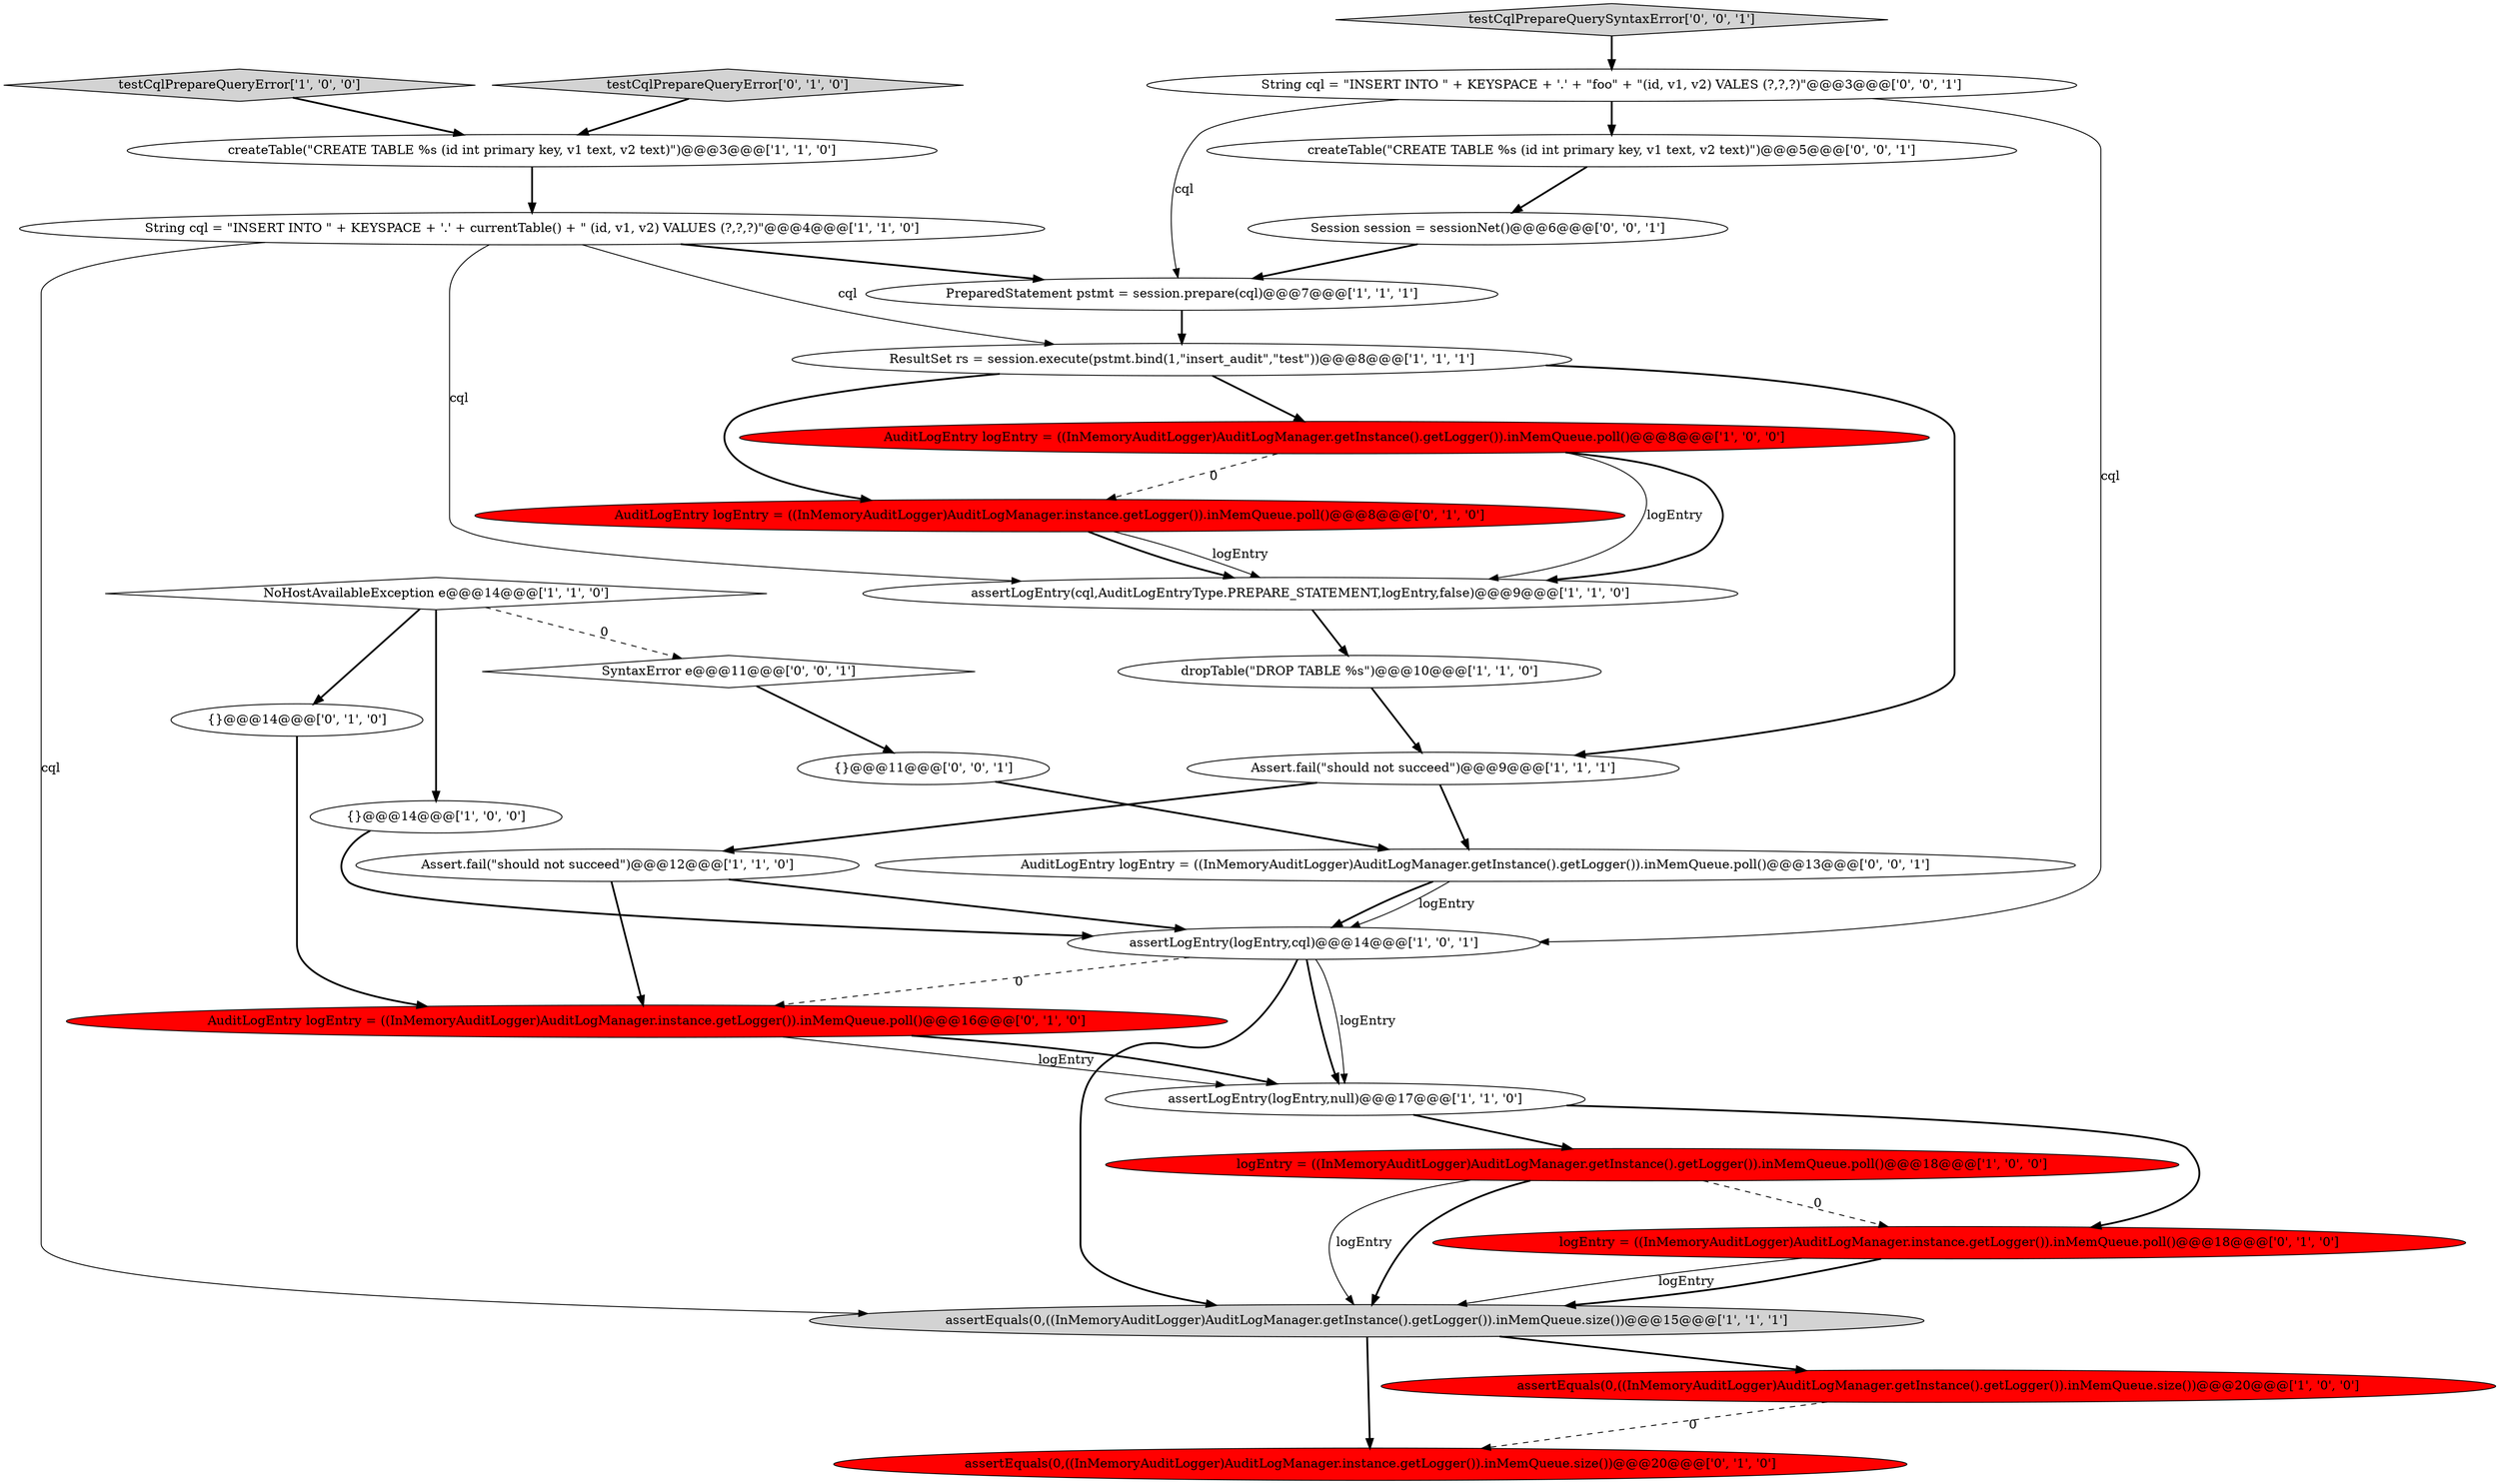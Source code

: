 digraph {
3 [style = filled, label = "assertLogEntry(logEntry,null)@@@17@@@['1', '1', '0']", fillcolor = white, shape = ellipse image = "AAA0AAABBB1BBB"];
21 [style = filled, label = "AuditLogEntry logEntry = ((InMemoryAuditLogger)AuditLogManager.instance.getLogger()).inMemQueue.poll()@@@8@@@['0', '1', '0']", fillcolor = red, shape = ellipse image = "AAA1AAABBB2BBB"];
16 [style = filled, label = "assertLogEntry(cql,AuditLogEntryType.PREPARE_STATEMENT,logEntry,false)@@@9@@@['1', '1', '0']", fillcolor = white, shape = ellipse image = "AAA0AAABBB1BBB"];
28 [style = filled, label = "Session session = sessionNet()@@@6@@@['0', '0', '1']", fillcolor = white, shape = ellipse image = "AAA0AAABBB3BBB"];
14 [style = filled, label = "assertLogEntry(logEntry,cql)@@@14@@@['1', '0', '1']", fillcolor = white, shape = ellipse image = "AAA0AAABBB1BBB"];
18 [style = filled, label = "{}@@@14@@@['0', '1', '0']", fillcolor = white, shape = ellipse image = "AAA0AAABBB2BBB"];
2 [style = filled, label = "{}@@@14@@@['1', '0', '0']", fillcolor = white, shape = ellipse image = "AAA0AAABBB1BBB"];
0 [style = filled, label = "String cql = \"INSERT INTO \" + KEYSPACE + '.' + currentTable() + \" (id, v1, v2) VALUES (?,?,?)\"@@@4@@@['1', '1', '0']", fillcolor = white, shape = ellipse image = "AAA0AAABBB1BBB"];
5 [style = filled, label = "logEntry = ((InMemoryAuditLogger)AuditLogManager.getInstance().getLogger()).inMemQueue.poll()@@@18@@@['1', '0', '0']", fillcolor = red, shape = ellipse image = "AAA1AAABBB1BBB"];
1 [style = filled, label = "PreparedStatement pstmt = session.prepare(cql)@@@7@@@['1', '1', '1']", fillcolor = white, shape = ellipse image = "AAA0AAABBB1BBB"];
8 [style = filled, label = "ResultSet rs = session.execute(pstmt.bind(1,\"insert_audit\",\"test\"))@@@8@@@['1', '1', '1']", fillcolor = white, shape = ellipse image = "AAA0AAABBB1BBB"];
9 [style = filled, label = "assertEquals(0,((InMemoryAuditLogger)AuditLogManager.getInstance().getLogger()).inMemQueue.size())@@@15@@@['1', '1', '1']", fillcolor = lightgray, shape = ellipse image = "AAA0AAABBB1BBB"];
12 [style = filled, label = "AuditLogEntry logEntry = ((InMemoryAuditLogger)AuditLogManager.getInstance().getLogger()).inMemQueue.poll()@@@8@@@['1', '0', '0']", fillcolor = red, shape = ellipse image = "AAA1AAABBB1BBB"];
7 [style = filled, label = "dropTable(\"DROP TABLE %s\")@@@10@@@['1', '1', '0']", fillcolor = white, shape = ellipse image = "AAA0AAABBB1BBB"];
13 [style = filled, label = "assertEquals(0,((InMemoryAuditLogger)AuditLogManager.getInstance().getLogger()).inMemQueue.size())@@@20@@@['1', '0', '0']", fillcolor = red, shape = ellipse image = "AAA1AAABBB1BBB"];
22 [style = filled, label = "assertEquals(0,((InMemoryAuditLogger)AuditLogManager.instance.getLogger()).inMemQueue.size())@@@20@@@['0', '1', '0']", fillcolor = red, shape = ellipse image = "AAA1AAABBB2BBB"];
23 [style = filled, label = "AuditLogEntry logEntry = ((InMemoryAuditLogger)AuditLogManager.getInstance().getLogger()).inMemQueue.poll()@@@13@@@['0', '0', '1']", fillcolor = white, shape = ellipse image = "AAA0AAABBB3BBB"];
25 [style = filled, label = "{}@@@11@@@['0', '0', '1']", fillcolor = white, shape = ellipse image = "AAA0AAABBB3BBB"];
6 [style = filled, label = "Assert.fail(\"should not succeed\")@@@12@@@['1', '1', '0']", fillcolor = white, shape = ellipse image = "AAA0AAABBB1BBB"];
17 [style = filled, label = "logEntry = ((InMemoryAuditLogger)AuditLogManager.instance.getLogger()).inMemQueue.poll()@@@18@@@['0', '1', '0']", fillcolor = red, shape = ellipse image = "AAA1AAABBB2BBB"];
15 [style = filled, label = "NoHostAvailableException e@@@14@@@['1', '1', '0']", fillcolor = white, shape = diamond image = "AAA0AAABBB1BBB"];
24 [style = filled, label = "String cql = \"INSERT INTO \" + KEYSPACE + '.' + \"foo\" + \"(id, v1, v2) VALES (?,?,?)\"@@@3@@@['0', '0', '1']", fillcolor = white, shape = ellipse image = "AAA0AAABBB3BBB"];
4 [style = filled, label = "testCqlPrepareQueryError['1', '0', '0']", fillcolor = lightgray, shape = diamond image = "AAA0AAABBB1BBB"];
10 [style = filled, label = "Assert.fail(\"should not succeed\")@@@9@@@['1', '1', '1']", fillcolor = white, shape = ellipse image = "AAA0AAABBB1BBB"];
27 [style = filled, label = "createTable(\"CREATE TABLE %s (id int primary key, v1 text, v2 text)\")@@@5@@@['0', '0', '1']", fillcolor = white, shape = ellipse image = "AAA0AAABBB3BBB"];
11 [style = filled, label = "createTable(\"CREATE TABLE %s (id int primary key, v1 text, v2 text)\")@@@3@@@['1', '1', '0']", fillcolor = white, shape = ellipse image = "AAA0AAABBB1BBB"];
19 [style = filled, label = "AuditLogEntry logEntry = ((InMemoryAuditLogger)AuditLogManager.instance.getLogger()).inMemQueue.poll()@@@16@@@['0', '1', '0']", fillcolor = red, shape = ellipse image = "AAA1AAABBB2BBB"];
20 [style = filled, label = "testCqlPrepareQueryError['0', '1', '0']", fillcolor = lightgray, shape = diamond image = "AAA0AAABBB2BBB"];
26 [style = filled, label = "SyntaxError e@@@11@@@['0', '0', '1']", fillcolor = white, shape = diamond image = "AAA0AAABBB3BBB"];
29 [style = filled, label = "testCqlPrepareQuerySyntaxError['0', '0', '1']", fillcolor = lightgray, shape = diamond image = "AAA0AAABBB3BBB"];
9->22 [style = bold, label=""];
14->3 [style = bold, label=""];
8->10 [style = bold, label=""];
15->2 [style = bold, label=""];
1->8 [style = bold, label=""];
5->9 [style = bold, label=""];
7->10 [style = bold, label=""];
25->23 [style = bold, label=""];
17->9 [style = bold, label=""];
27->28 [style = bold, label=""];
26->25 [style = bold, label=""];
21->16 [style = solid, label="logEntry"];
16->7 [style = bold, label=""];
18->19 [style = bold, label=""];
17->9 [style = solid, label="logEntry"];
12->16 [style = bold, label=""];
6->19 [style = bold, label=""];
28->1 [style = bold, label=""];
20->11 [style = bold, label=""];
24->14 [style = solid, label="cql"];
15->18 [style = bold, label=""];
10->6 [style = bold, label=""];
12->21 [style = dashed, label="0"];
0->16 [style = solid, label="cql"];
23->14 [style = bold, label=""];
6->14 [style = bold, label=""];
14->3 [style = solid, label="logEntry"];
3->5 [style = bold, label=""];
11->0 [style = bold, label=""];
0->9 [style = solid, label="cql"];
5->17 [style = dashed, label="0"];
24->1 [style = solid, label="cql"];
10->23 [style = bold, label=""];
0->1 [style = bold, label=""];
2->14 [style = bold, label=""];
15->26 [style = dashed, label="0"];
21->16 [style = bold, label=""];
8->21 [style = bold, label=""];
3->17 [style = bold, label=""];
19->3 [style = solid, label="logEntry"];
14->9 [style = bold, label=""];
14->19 [style = dashed, label="0"];
5->9 [style = solid, label="logEntry"];
4->11 [style = bold, label=""];
29->24 [style = bold, label=""];
13->22 [style = dashed, label="0"];
19->3 [style = bold, label=""];
24->27 [style = bold, label=""];
23->14 [style = solid, label="logEntry"];
8->12 [style = bold, label=""];
9->13 [style = bold, label=""];
12->16 [style = solid, label="logEntry"];
0->8 [style = solid, label="cql"];
}
